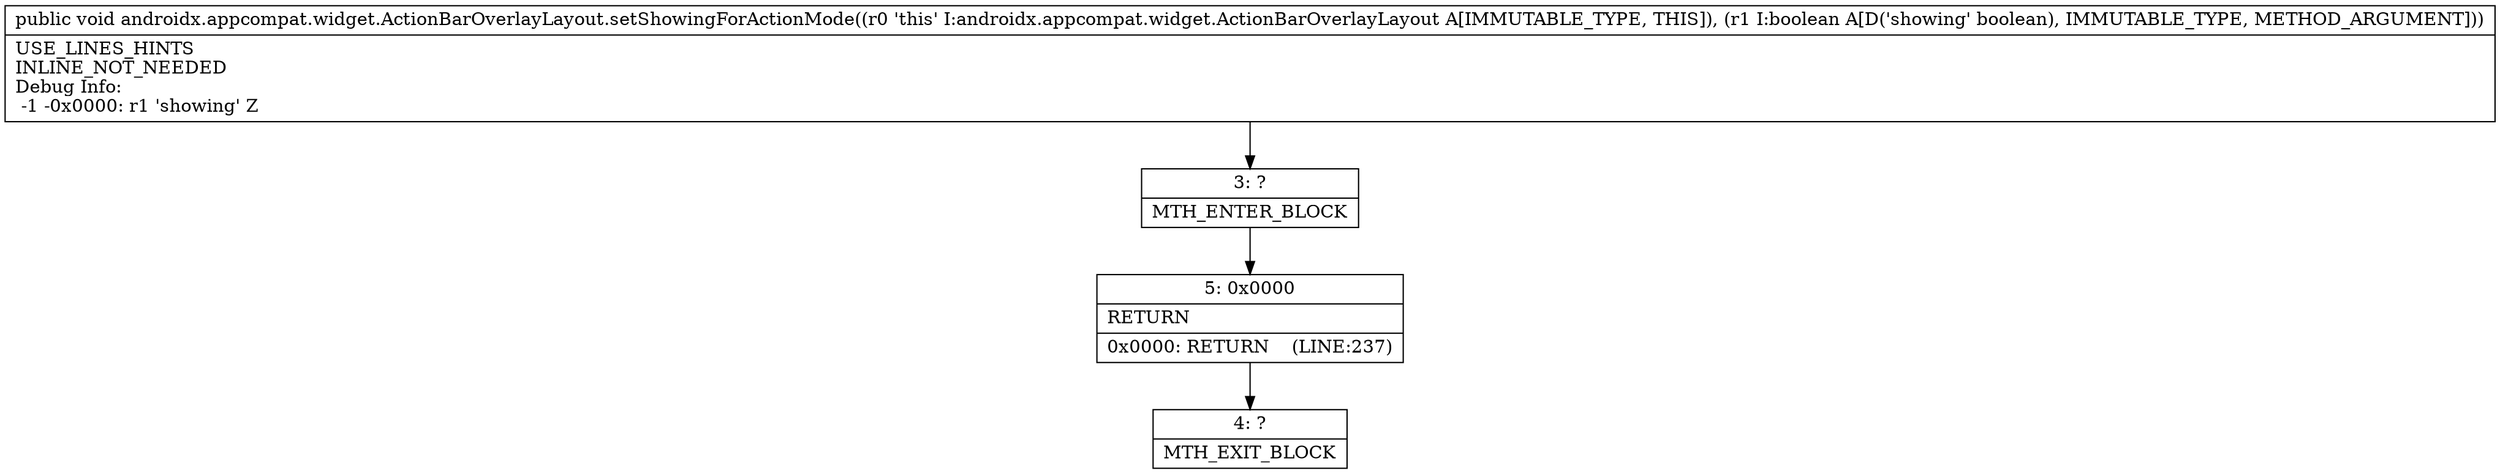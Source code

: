 digraph "CFG forandroidx.appcompat.widget.ActionBarOverlayLayout.setShowingForActionMode(Z)V" {
Node_3 [shape=record,label="{3\:\ ?|MTH_ENTER_BLOCK\l}"];
Node_5 [shape=record,label="{5\:\ 0x0000|RETURN\l|0x0000: RETURN    (LINE:237)\l}"];
Node_4 [shape=record,label="{4\:\ ?|MTH_EXIT_BLOCK\l}"];
MethodNode[shape=record,label="{public void androidx.appcompat.widget.ActionBarOverlayLayout.setShowingForActionMode((r0 'this' I:androidx.appcompat.widget.ActionBarOverlayLayout A[IMMUTABLE_TYPE, THIS]), (r1 I:boolean A[D('showing' boolean), IMMUTABLE_TYPE, METHOD_ARGUMENT]))  | USE_LINES_HINTS\lINLINE_NOT_NEEDED\lDebug Info:\l  \-1 \-0x0000: r1 'showing' Z\l}"];
MethodNode -> Node_3;Node_3 -> Node_5;
Node_5 -> Node_4;
}


